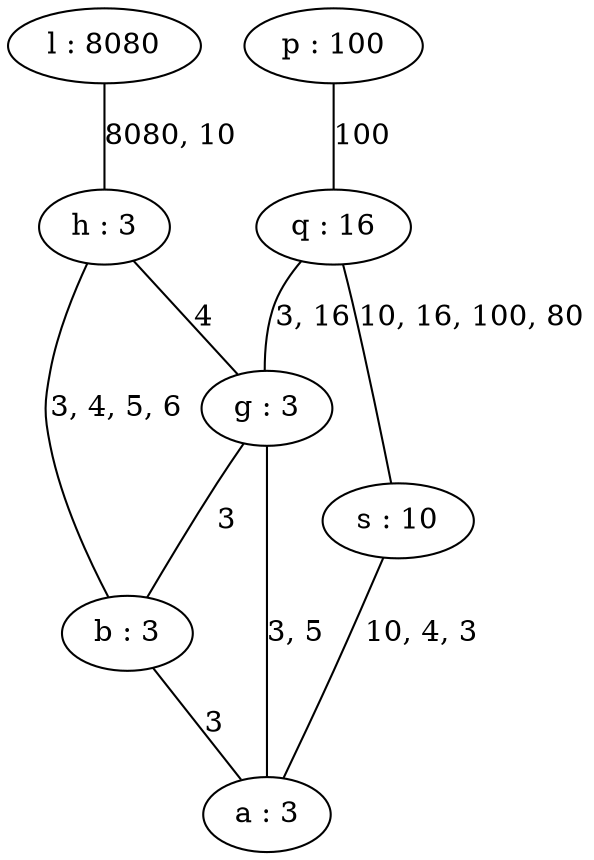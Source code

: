 graph G{
	l[label = "l : 8080"]
	l -- h[label="8080, 10"]
	p[label = "p : 100"]
	p -- q[label="100"]
	q[label = "q : 16"]
	q -- g[label="3, 16"]
	q -- s[label="10, 16, 100, 80"]
	h[label = "h : 3"]
	h -- b[label="3, 4, 5, 6"]
	h -- g[label="4"]
	g[label = "g : 3"]
	g -- b[label="3"]
	g -- a[label="3, 5"]
	s[label = "s : 10"]
	s -- a[label="10, 4, 3"]
	b[label = "b : 3"]
	b -- a[label="3"]
	a[label = "a : 3"]
}